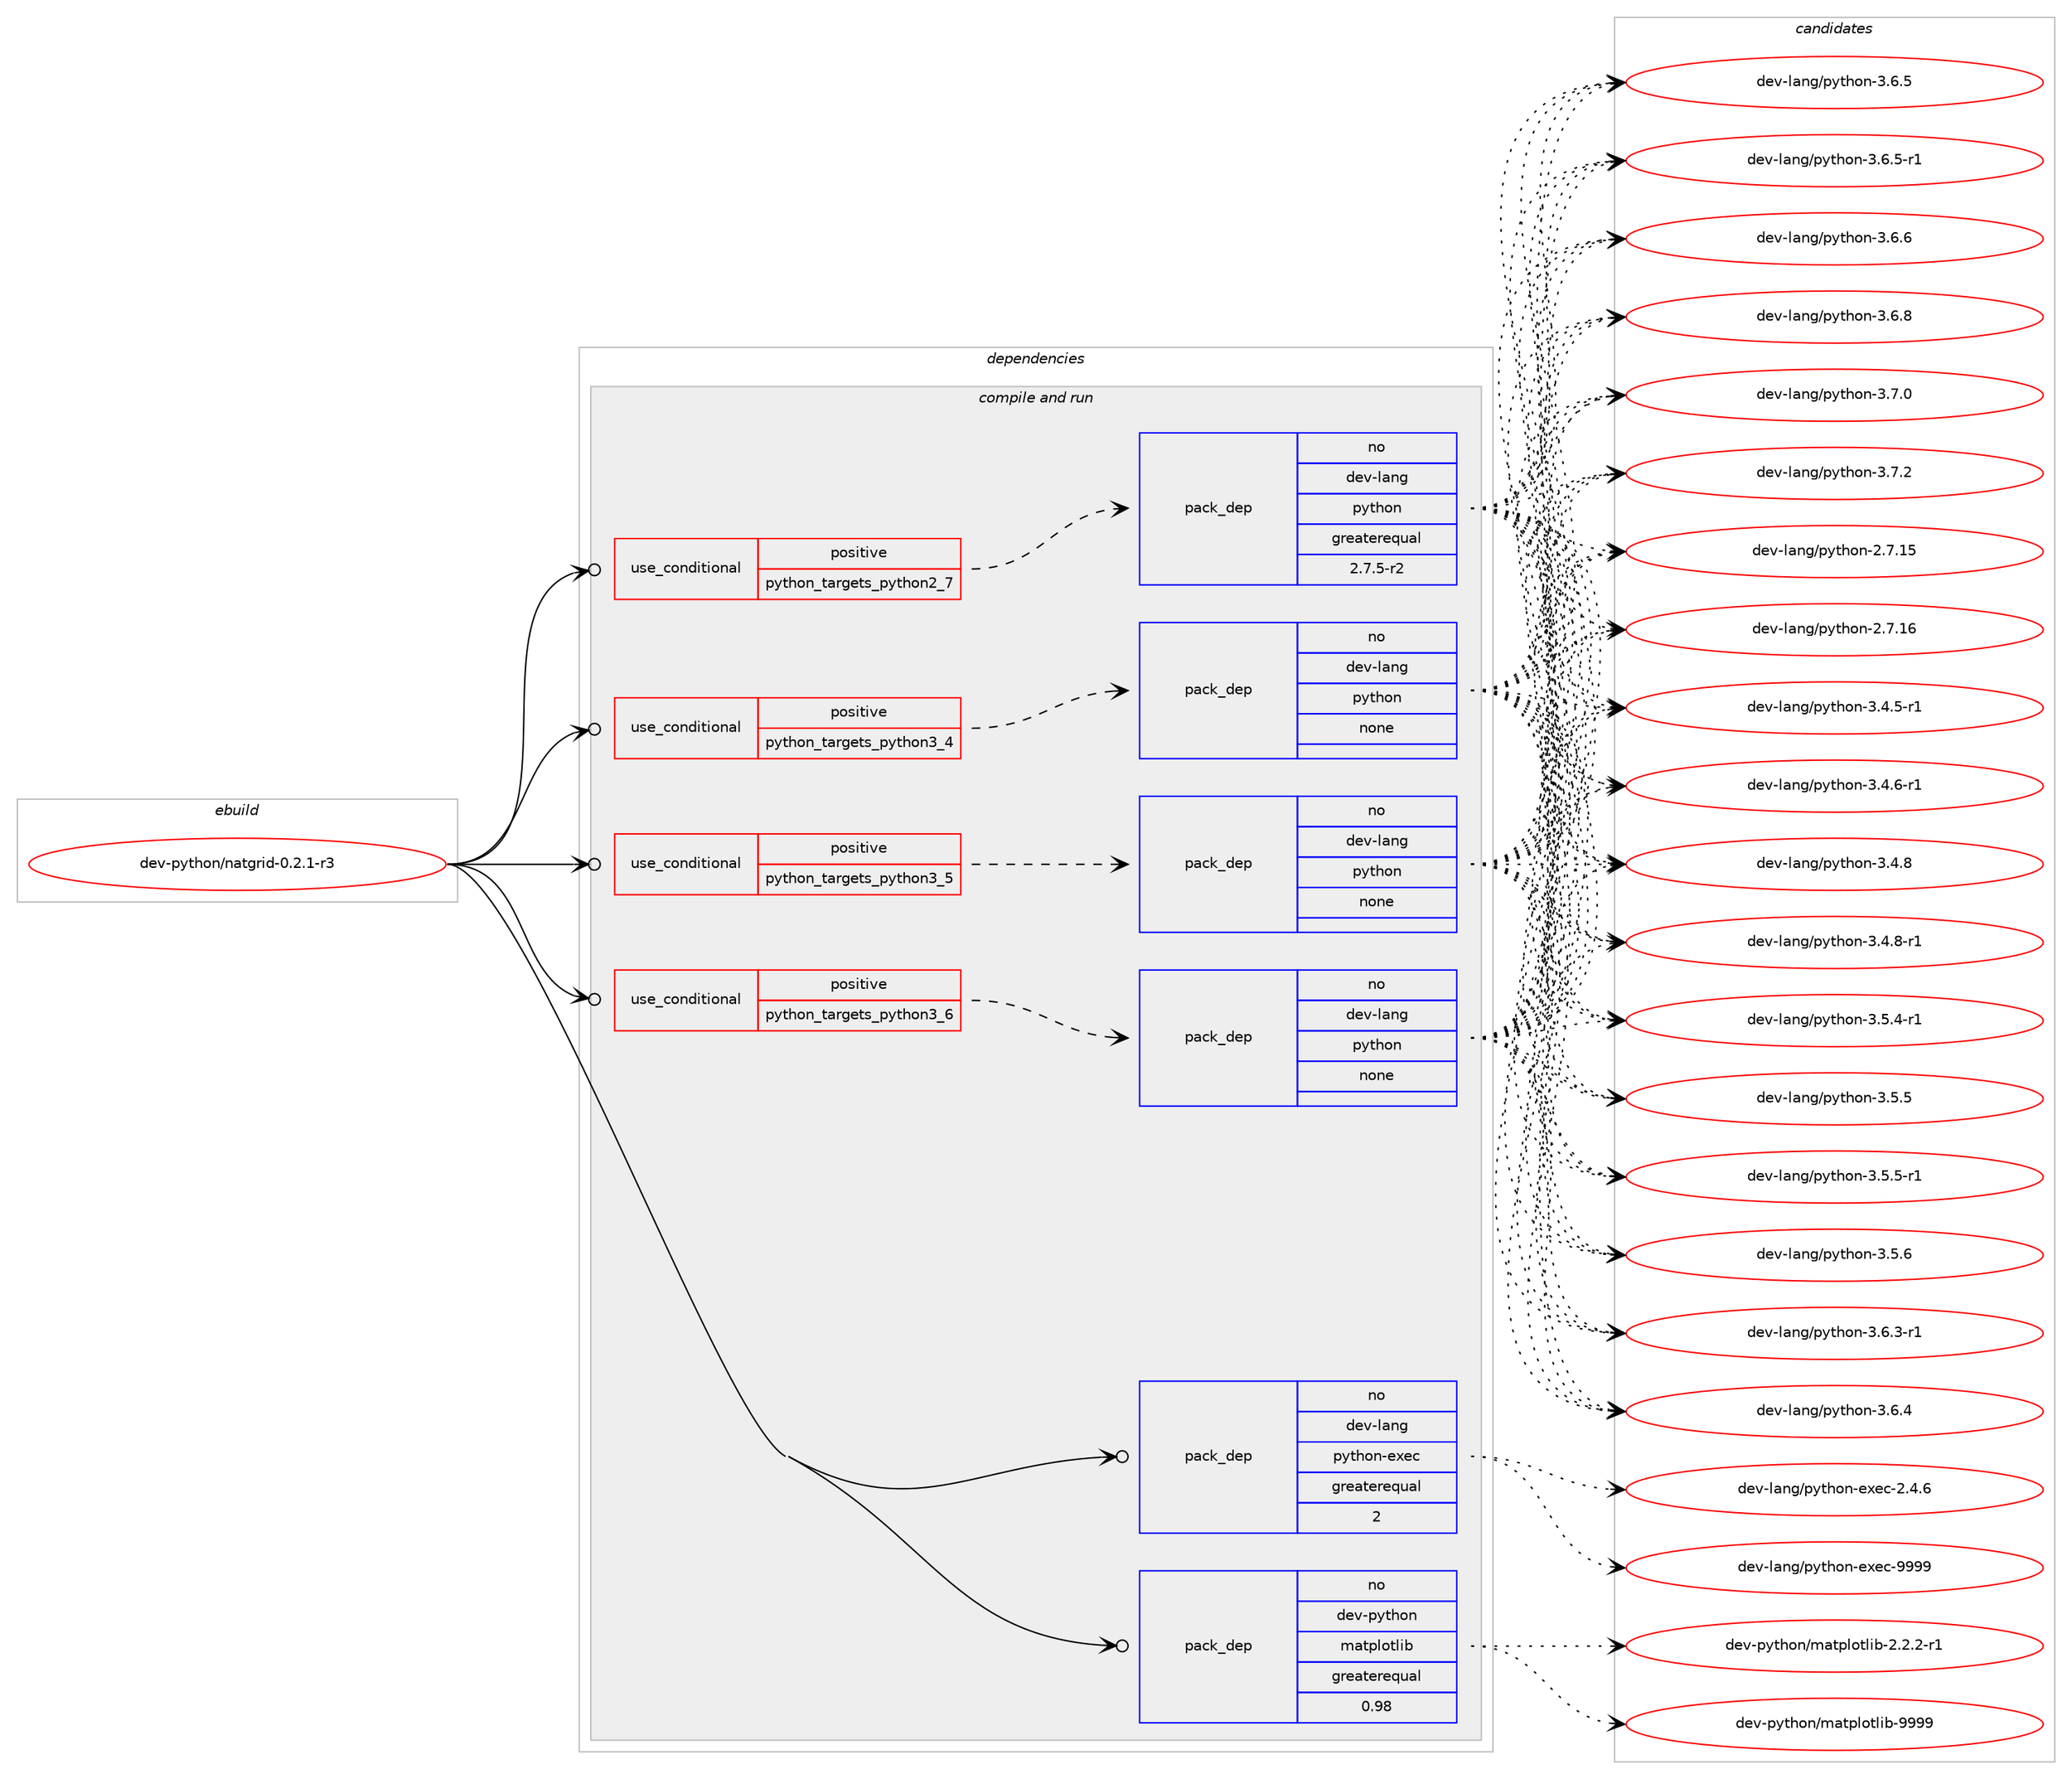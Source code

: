 digraph prolog {

# *************
# Graph options
# *************

newrank=true;
concentrate=true;
compound=true;
graph [rankdir=LR,fontname=Helvetica,fontsize=10,ranksep=1.5];#, ranksep=2.5, nodesep=0.2];
edge  [arrowhead=vee];
node  [fontname=Helvetica,fontsize=10];

# **********
# The ebuild
# **********

subgraph cluster_leftcol {
color=gray;
rank=same;
label=<<i>ebuild</i>>;
id [label="dev-python/natgrid-0.2.1-r3", color=red, width=4, href="../dev-python/natgrid-0.2.1-r3.svg"];
}

# ****************
# The dependencies
# ****************

subgraph cluster_midcol {
color=gray;
label=<<i>dependencies</i>>;
subgraph cluster_compile {
fillcolor="#eeeeee";
style=filled;
label=<<i>compile</i>>;
}
subgraph cluster_compileandrun {
fillcolor="#eeeeee";
style=filled;
label=<<i>compile and run</i>>;
subgraph cond377913 {
dependency1420061 [label=<<TABLE BORDER="0" CELLBORDER="1" CELLSPACING="0" CELLPADDING="4"><TR><TD ROWSPAN="3" CELLPADDING="10">use_conditional</TD></TR><TR><TD>positive</TD></TR><TR><TD>python_targets_python2_7</TD></TR></TABLE>>, shape=none, color=red];
subgraph pack1018874 {
dependency1420062 [label=<<TABLE BORDER="0" CELLBORDER="1" CELLSPACING="0" CELLPADDING="4" WIDTH="220"><TR><TD ROWSPAN="6" CELLPADDING="30">pack_dep</TD></TR><TR><TD WIDTH="110">no</TD></TR><TR><TD>dev-lang</TD></TR><TR><TD>python</TD></TR><TR><TD>greaterequal</TD></TR><TR><TD>2.7.5-r2</TD></TR></TABLE>>, shape=none, color=blue];
}
dependency1420061:e -> dependency1420062:w [weight=20,style="dashed",arrowhead="vee"];
}
id:e -> dependency1420061:w [weight=20,style="solid",arrowhead="odotvee"];
subgraph cond377914 {
dependency1420063 [label=<<TABLE BORDER="0" CELLBORDER="1" CELLSPACING="0" CELLPADDING="4"><TR><TD ROWSPAN="3" CELLPADDING="10">use_conditional</TD></TR><TR><TD>positive</TD></TR><TR><TD>python_targets_python3_4</TD></TR></TABLE>>, shape=none, color=red];
subgraph pack1018875 {
dependency1420064 [label=<<TABLE BORDER="0" CELLBORDER="1" CELLSPACING="0" CELLPADDING="4" WIDTH="220"><TR><TD ROWSPAN="6" CELLPADDING="30">pack_dep</TD></TR><TR><TD WIDTH="110">no</TD></TR><TR><TD>dev-lang</TD></TR><TR><TD>python</TD></TR><TR><TD>none</TD></TR><TR><TD></TD></TR></TABLE>>, shape=none, color=blue];
}
dependency1420063:e -> dependency1420064:w [weight=20,style="dashed",arrowhead="vee"];
}
id:e -> dependency1420063:w [weight=20,style="solid",arrowhead="odotvee"];
subgraph cond377915 {
dependency1420065 [label=<<TABLE BORDER="0" CELLBORDER="1" CELLSPACING="0" CELLPADDING="4"><TR><TD ROWSPAN="3" CELLPADDING="10">use_conditional</TD></TR><TR><TD>positive</TD></TR><TR><TD>python_targets_python3_5</TD></TR></TABLE>>, shape=none, color=red];
subgraph pack1018876 {
dependency1420066 [label=<<TABLE BORDER="0" CELLBORDER="1" CELLSPACING="0" CELLPADDING="4" WIDTH="220"><TR><TD ROWSPAN="6" CELLPADDING="30">pack_dep</TD></TR><TR><TD WIDTH="110">no</TD></TR><TR><TD>dev-lang</TD></TR><TR><TD>python</TD></TR><TR><TD>none</TD></TR><TR><TD></TD></TR></TABLE>>, shape=none, color=blue];
}
dependency1420065:e -> dependency1420066:w [weight=20,style="dashed",arrowhead="vee"];
}
id:e -> dependency1420065:w [weight=20,style="solid",arrowhead="odotvee"];
subgraph cond377916 {
dependency1420067 [label=<<TABLE BORDER="0" CELLBORDER="1" CELLSPACING="0" CELLPADDING="4"><TR><TD ROWSPAN="3" CELLPADDING="10">use_conditional</TD></TR><TR><TD>positive</TD></TR><TR><TD>python_targets_python3_6</TD></TR></TABLE>>, shape=none, color=red];
subgraph pack1018877 {
dependency1420068 [label=<<TABLE BORDER="0" CELLBORDER="1" CELLSPACING="0" CELLPADDING="4" WIDTH="220"><TR><TD ROWSPAN="6" CELLPADDING="30">pack_dep</TD></TR><TR><TD WIDTH="110">no</TD></TR><TR><TD>dev-lang</TD></TR><TR><TD>python</TD></TR><TR><TD>none</TD></TR><TR><TD></TD></TR></TABLE>>, shape=none, color=blue];
}
dependency1420067:e -> dependency1420068:w [weight=20,style="dashed",arrowhead="vee"];
}
id:e -> dependency1420067:w [weight=20,style="solid",arrowhead="odotvee"];
subgraph pack1018878 {
dependency1420069 [label=<<TABLE BORDER="0" CELLBORDER="1" CELLSPACING="0" CELLPADDING="4" WIDTH="220"><TR><TD ROWSPAN="6" CELLPADDING="30">pack_dep</TD></TR><TR><TD WIDTH="110">no</TD></TR><TR><TD>dev-lang</TD></TR><TR><TD>python-exec</TD></TR><TR><TD>greaterequal</TD></TR><TR><TD>2</TD></TR></TABLE>>, shape=none, color=blue];
}
id:e -> dependency1420069:w [weight=20,style="solid",arrowhead="odotvee"];
subgraph pack1018879 {
dependency1420070 [label=<<TABLE BORDER="0" CELLBORDER="1" CELLSPACING="0" CELLPADDING="4" WIDTH="220"><TR><TD ROWSPAN="6" CELLPADDING="30">pack_dep</TD></TR><TR><TD WIDTH="110">no</TD></TR><TR><TD>dev-python</TD></TR><TR><TD>matplotlib</TD></TR><TR><TD>greaterequal</TD></TR><TR><TD>0.98</TD></TR></TABLE>>, shape=none, color=blue];
}
id:e -> dependency1420070:w [weight=20,style="solid",arrowhead="odotvee"];
}
subgraph cluster_run {
fillcolor="#eeeeee";
style=filled;
label=<<i>run</i>>;
}
}

# **************
# The candidates
# **************

subgraph cluster_choices {
rank=same;
color=gray;
label=<<i>candidates</i>>;

subgraph choice1018874 {
color=black;
nodesep=1;
choice10010111845108971101034711212111610411111045504655464953 [label="dev-lang/python-2.7.15", color=red, width=4,href="../dev-lang/python-2.7.15.svg"];
choice10010111845108971101034711212111610411111045504655464954 [label="dev-lang/python-2.7.16", color=red, width=4,href="../dev-lang/python-2.7.16.svg"];
choice1001011184510897110103471121211161041111104551465246534511449 [label="dev-lang/python-3.4.5-r1", color=red, width=4,href="../dev-lang/python-3.4.5-r1.svg"];
choice1001011184510897110103471121211161041111104551465246544511449 [label="dev-lang/python-3.4.6-r1", color=red, width=4,href="../dev-lang/python-3.4.6-r1.svg"];
choice100101118451089711010347112121116104111110455146524656 [label="dev-lang/python-3.4.8", color=red, width=4,href="../dev-lang/python-3.4.8.svg"];
choice1001011184510897110103471121211161041111104551465246564511449 [label="dev-lang/python-3.4.8-r1", color=red, width=4,href="../dev-lang/python-3.4.8-r1.svg"];
choice1001011184510897110103471121211161041111104551465346524511449 [label="dev-lang/python-3.5.4-r1", color=red, width=4,href="../dev-lang/python-3.5.4-r1.svg"];
choice100101118451089711010347112121116104111110455146534653 [label="dev-lang/python-3.5.5", color=red, width=4,href="../dev-lang/python-3.5.5.svg"];
choice1001011184510897110103471121211161041111104551465346534511449 [label="dev-lang/python-3.5.5-r1", color=red, width=4,href="../dev-lang/python-3.5.5-r1.svg"];
choice100101118451089711010347112121116104111110455146534654 [label="dev-lang/python-3.5.6", color=red, width=4,href="../dev-lang/python-3.5.6.svg"];
choice1001011184510897110103471121211161041111104551465446514511449 [label="dev-lang/python-3.6.3-r1", color=red, width=4,href="../dev-lang/python-3.6.3-r1.svg"];
choice100101118451089711010347112121116104111110455146544652 [label="dev-lang/python-3.6.4", color=red, width=4,href="../dev-lang/python-3.6.4.svg"];
choice100101118451089711010347112121116104111110455146544653 [label="dev-lang/python-3.6.5", color=red, width=4,href="../dev-lang/python-3.6.5.svg"];
choice1001011184510897110103471121211161041111104551465446534511449 [label="dev-lang/python-3.6.5-r1", color=red, width=4,href="../dev-lang/python-3.6.5-r1.svg"];
choice100101118451089711010347112121116104111110455146544654 [label="dev-lang/python-3.6.6", color=red, width=4,href="../dev-lang/python-3.6.6.svg"];
choice100101118451089711010347112121116104111110455146544656 [label="dev-lang/python-3.6.8", color=red, width=4,href="../dev-lang/python-3.6.8.svg"];
choice100101118451089711010347112121116104111110455146554648 [label="dev-lang/python-3.7.0", color=red, width=4,href="../dev-lang/python-3.7.0.svg"];
choice100101118451089711010347112121116104111110455146554650 [label="dev-lang/python-3.7.2", color=red, width=4,href="../dev-lang/python-3.7.2.svg"];
dependency1420062:e -> choice10010111845108971101034711212111610411111045504655464953:w [style=dotted,weight="100"];
dependency1420062:e -> choice10010111845108971101034711212111610411111045504655464954:w [style=dotted,weight="100"];
dependency1420062:e -> choice1001011184510897110103471121211161041111104551465246534511449:w [style=dotted,weight="100"];
dependency1420062:e -> choice1001011184510897110103471121211161041111104551465246544511449:w [style=dotted,weight="100"];
dependency1420062:e -> choice100101118451089711010347112121116104111110455146524656:w [style=dotted,weight="100"];
dependency1420062:e -> choice1001011184510897110103471121211161041111104551465246564511449:w [style=dotted,weight="100"];
dependency1420062:e -> choice1001011184510897110103471121211161041111104551465346524511449:w [style=dotted,weight="100"];
dependency1420062:e -> choice100101118451089711010347112121116104111110455146534653:w [style=dotted,weight="100"];
dependency1420062:e -> choice1001011184510897110103471121211161041111104551465346534511449:w [style=dotted,weight="100"];
dependency1420062:e -> choice100101118451089711010347112121116104111110455146534654:w [style=dotted,weight="100"];
dependency1420062:e -> choice1001011184510897110103471121211161041111104551465446514511449:w [style=dotted,weight="100"];
dependency1420062:e -> choice100101118451089711010347112121116104111110455146544652:w [style=dotted,weight="100"];
dependency1420062:e -> choice100101118451089711010347112121116104111110455146544653:w [style=dotted,weight="100"];
dependency1420062:e -> choice1001011184510897110103471121211161041111104551465446534511449:w [style=dotted,weight="100"];
dependency1420062:e -> choice100101118451089711010347112121116104111110455146544654:w [style=dotted,weight="100"];
dependency1420062:e -> choice100101118451089711010347112121116104111110455146544656:w [style=dotted,weight="100"];
dependency1420062:e -> choice100101118451089711010347112121116104111110455146554648:w [style=dotted,weight="100"];
dependency1420062:e -> choice100101118451089711010347112121116104111110455146554650:w [style=dotted,weight="100"];
}
subgraph choice1018875 {
color=black;
nodesep=1;
choice10010111845108971101034711212111610411111045504655464953 [label="dev-lang/python-2.7.15", color=red, width=4,href="../dev-lang/python-2.7.15.svg"];
choice10010111845108971101034711212111610411111045504655464954 [label="dev-lang/python-2.7.16", color=red, width=4,href="../dev-lang/python-2.7.16.svg"];
choice1001011184510897110103471121211161041111104551465246534511449 [label="dev-lang/python-3.4.5-r1", color=red, width=4,href="../dev-lang/python-3.4.5-r1.svg"];
choice1001011184510897110103471121211161041111104551465246544511449 [label="dev-lang/python-3.4.6-r1", color=red, width=4,href="../dev-lang/python-3.4.6-r1.svg"];
choice100101118451089711010347112121116104111110455146524656 [label="dev-lang/python-3.4.8", color=red, width=4,href="../dev-lang/python-3.4.8.svg"];
choice1001011184510897110103471121211161041111104551465246564511449 [label="dev-lang/python-3.4.8-r1", color=red, width=4,href="../dev-lang/python-3.4.8-r1.svg"];
choice1001011184510897110103471121211161041111104551465346524511449 [label="dev-lang/python-3.5.4-r1", color=red, width=4,href="../dev-lang/python-3.5.4-r1.svg"];
choice100101118451089711010347112121116104111110455146534653 [label="dev-lang/python-3.5.5", color=red, width=4,href="../dev-lang/python-3.5.5.svg"];
choice1001011184510897110103471121211161041111104551465346534511449 [label="dev-lang/python-3.5.5-r1", color=red, width=4,href="../dev-lang/python-3.5.5-r1.svg"];
choice100101118451089711010347112121116104111110455146534654 [label="dev-lang/python-3.5.6", color=red, width=4,href="../dev-lang/python-3.5.6.svg"];
choice1001011184510897110103471121211161041111104551465446514511449 [label="dev-lang/python-3.6.3-r1", color=red, width=4,href="../dev-lang/python-3.6.3-r1.svg"];
choice100101118451089711010347112121116104111110455146544652 [label="dev-lang/python-3.6.4", color=red, width=4,href="../dev-lang/python-3.6.4.svg"];
choice100101118451089711010347112121116104111110455146544653 [label="dev-lang/python-3.6.5", color=red, width=4,href="../dev-lang/python-3.6.5.svg"];
choice1001011184510897110103471121211161041111104551465446534511449 [label="dev-lang/python-3.6.5-r1", color=red, width=4,href="../dev-lang/python-3.6.5-r1.svg"];
choice100101118451089711010347112121116104111110455146544654 [label="dev-lang/python-3.6.6", color=red, width=4,href="../dev-lang/python-3.6.6.svg"];
choice100101118451089711010347112121116104111110455146544656 [label="dev-lang/python-3.6.8", color=red, width=4,href="../dev-lang/python-3.6.8.svg"];
choice100101118451089711010347112121116104111110455146554648 [label="dev-lang/python-3.7.0", color=red, width=4,href="../dev-lang/python-3.7.0.svg"];
choice100101118451089711010347112121116104111110455146554650 [label="dev-lang/python-3.7.2", color=red, width=4,href="../dev-lang/python-3.7.2.svg"];
dependency1420064:e -> choice10010111845108971101034711212111610411111045504655464953:w [style=dotted,weight="100"];
dependency1420064:e -> choice10010111845108971101034711212111610411111045504655464954:w [style=dotted,weight="100"];
dependency1420064:e -> choice1001011184510897110103471121211161041111104551465246534511449:w [style=dotted,weight="100"];
dependency1420064:e -> choice1001011184510897110103471121211161041111104551465246544511449:w [style=dotted,weight="100"];
dependency1420064:e -> choice100101118451089711010347112121116104111110455146524656:w [style=dotted,weight="100"];
dependency1420064:e -> choice1001011184510897110103471121211161041111104551465246564511449:w [style=dotted,weight="100"];
dependency1420064:e -> choice1001011184510897110103471121211161041111104551465346524511449:w [style=dotted,weight="100"];
dependency1420064:e -> choice100101118451089711010347112121116104111110455146534653:w [style=dotted,weight="100"];
dependency1420064:e -> choice1001011184510897110103471121211161041111104551465346534511449:w [style=dotted,weight="100"];
dependency1420064:e -> choice100101118451089711010347112121116104111110455146534654:w [style=dotted,weight="100"];
dependency1420064:e -> choice1001011184510897110103471121211161041111104551465446514511449:w [style=dotted,weight="100"];
dependency1420064:e -> choice100101118451089711010347112121116104111110455146544652:w [style=dotted,weight="100"];
dependency1420064:e -> choice100101118451089711010347112121116104111110455146544653:w [style=dotted,weight="100"];
dependency1420064:e -> choice1001011184510897110103471121211161041111104551465446534511449:w [style=dotted,weight="100"];
dependency1420064:e -> choice100101118451089711010347112121116104111110455146544654:w [style=dotted,weight="100"];
dependency1420064:e -> choice100101118451089711010347112121116104111110455146544656:w [style=dotted,weight="100"];
dependency1420064:e -> choice100101118451089711010347112121116104111110455146554648:w [style=dotted,weight="100"];
dependency1420064:e -> choice100101118451089711010347112121116104111110455146554650:w [style=dotted,weight="100"];
}
subgraph choice1018876 {
color=black;
nodesep=1;
choice10010111845108971101034711212111610411111045504655464953 [label="dev-lang/python-2.7.15", color=red, width=4,href="../dev-lang/python-2.7.15.svg"];
choice10010111845108971101034711212111610411111045504655464954 [label="dev-lang/python-2.7.16", color=red, width=4,href="../dev-lang/python-2.7.16.svg"];
choice1001011184510897110103471121211161041111104551465246534511449 [label="dev-lang/python-3.4.5-r1", color=red, width=4,href="../dev-lang/python-3.4.5-r1.svg"];
choice1001011184510897110103471121211161041111104551465246544511449 [label="dev-lang/python-3.4.6-r1", color=red, width=4,href="../dev-lang/python-3.4.6-r1.svg"];
choice100101118451089711010347112121116104111110455146524656 [label="dev-lang/python-3.4.8", color=red, width=4,href="../dev-lang/python-3.4.8.svg"];
choice1001011184510897110103471121211161041111104551465246564511449 [label="dev-lang/python-3.4.8-r1", color=red, width=4,href="../dev-lang/python-3.4.8-r1.svg"];
choice1001011184510897110103471121211161041111104551465346524511449 [label="dev-lang/python-3.5.4-r1", color=red, width=4,href="../dev-lang/python-3.5.4-r1.svg"];
choice100101118451089711010347112121116104111110455146534653 [label="dev-lang/python-3.5.5", color=red, width=4,href="../dev-lang/python-3.5.5.svg"];
choice1001011184510897110103471121211161041111104551465346534511449 [label="dev-lang/python-3.5.5-r1", color=red, width=4,href="../dev-lang/python-3.5.5-r1.svg"];
choice100101118451089711010347112121116104111110455146534654 [label="dev-lang/python-3.5.6", color=red, width=4,href="../dev-lang/python-3.5.6.svg"];
choice1001011184510897110103471121211161041111104551465446514511449 [label="dev-lang/python-3.6.3-r1", color=red, width=4,href="../dev-lang/python-3.6.3-r1.svg"];
choice100101118451089711010347112121116104111110455146544652 [label="dev-lang/python-3.6.4", color=red, width=4,href="../dev-lang/python-3.6.4.svg"];
choice100101118451089711010347112121116104111110455146544653 [label="dev-lang/python-3.6.5", color=red, width=4,href="../dev-lang/python-3.6.5.svg"];
choice1001011184510897110103471121211161041111104551465446534511449 [label="dev-lang/python-3.6.5-r1", color=red, width=4,href="../dev-lang/python-3.6.5-r1.svg"];
choice100101118451089711010347112121116104111110455146544654 [label="dev-lang/python-3.6.6", color=red, width=4,href="../dev-lang/python-3.6.6.svg"];
choice100101118451089711010347112121116104111110455146544656 [label="dev-lang/python-3.6.8", color=red, width=4,href="../dev-lang/python-3.6.8.svg"];
choice100101118451089711010347112121116104111110455146554648 [label="dev-lang/python-3.7.0", color=red, width=4,href="../dev-lang/python-3.7.0.svg"];
choice100101118451089711010347112121116104111110455146554650 [label="dev-lang/python-3.7.2", color=red, width=4,href="../dev-lang/python-3.7.2.svg"];
dependency1420066:e -> choice10010111845108971101034711212111610411111045504655464953:w [style=dotted,weight="100"];
dependency1420066:e -> choice10010111845108971101034711212111610411111045504655464954:w [style=dotted,weight="100"];
dependency1420066:e -> choice1001011184510897110103471121211161041111104551465246534511449:w [style=dotted,weight="100"];
dependency1420066:e -> choice1001011184510897110103471121211161041111104551465246544511449:w [style=dotted,weight="100"];
dependency1420066:e -> choice100101118451089711010347112121116104111110455146524656:w [style=dotted,weight="100"];
dependency1420066:e -> choice1001011184510897110103471121211161041111104551465246564511449:w [style=dotted,weight="100"];
dependency1420066:e -> choice1001011184510897110103471121211161041111104551465346524511449:w [style=dotted,weight="100"];
dependency1420066:e -> choice100101118451089711010347112121116104111110455146534653:w [style=dotted,weight="100"];
dependency1420066:e -> choice1001011184510897110103471121211161041111104551465346534511449:w [style=dotted,weight="100"];
dependency1420066:e -> choice100101118451089711010347112121116104111110455146534654:w [style=dotted,weight="100"];
dependency1420066:e -> choice1001011184510897110103471121211161041111104551465446514511449:w [style=dotted,weight="100"];
dependency1420066:e -> choice100101118451089711010347112121116104111110455146544652:w [style=dotted,weight="100"];
dependency1420066:e -> choice100101118451089711010347112121116104111110455146544653:w [style=dotted,weight="100"];
dependency1420066:e -> choice1001011184510897110103471121211161041111104551465446534511449:w [style=dotted,weight="100"];
dependency1420066:e -> choice100101118451089711010347112121116104111110455146544654:w [style=dotted,weight="100"];
dependency1420066:e -> choice100101118451089711010347112121116104111110455146544656:w [style=dotted,weight="100"];
dependency1420066:e -> choice100101118451089711010347112121116104111110455146554648:w [style=dotted,weight="100"];
dependency1420066:e -> choice100101118451089711010347112121116104111110455146554650:w [style=dotted,weight="100"];
}
subgraph choice1018877 {
color=black;
nodesep=1;
choice10010111845108971101034711212111610411111045504655464953 [label="dev-lang/python-2.7.15", color=red, width=4,href="../dev-lang/python-2.7.15.svg"];
choice10010111845108971101034711212111610411111045504655464954 [label="dev-lang/python-2.7.16", color=red, width=4,href="../dev-lang/python-2.7.16.svg"];
choice1001011184510897110103471121211161041111104551465246534511449 [label="dev-lang/python-3.4.5-r1", color=red, width=4,href="../dev-lang/python-3.4.5-r1.svg"];
choice1001011184510897110103471121211161041111104551465246544511449 [label="dev-lang/python-3.4.6-r1", color=red, width=4,href="../dev-lang/python-3.4.6-r1.svg"];
choice100101118451089711010347112121116104111110455146524656 [label="dev-lang/python-3.4.8", color=red, width=4,href="../dev-lang/python-3.4.8.svg"];
choice1001011184510897110103471121211161041111104551465246564511449 [label="dev-lang/python-3.4.8-r1", color=red, width=4,href="../dev-lang/python-3.4.8-r1.svg"];
choice1001011184510897110103471121211161041111104551465346524511449 [label="dev-lang/python-3.5.4-r1", color=red, width=4,href="../dev-lang/python-3.5.4-r1.svg"];
choice100101118451089711010347112121116104111110455146534653 [label="dev-lang/python-3.5.5", color=red, width=4,href="../dev-lang/python-3.5.5.svg"];
choice1001011184510897110103471121211161041111104551465346534511449 [label="dev-lang/python-3.5.5-r1", color=red, width=4,href="../dev-lang/python-3.5.5-r1.svg"];
choice100101118451089711010347112121116104111110455146534654 [label="dev-lang/python-3.5.6", color=red, width=4,href="../dev-lang/python-3.5.6.svg"];
choice1001011184510897110103471121211161041111104551465446514511449 [label="dev-lang/python-3.6.3-r1", color=red, width=4,href="../dev-lang/python-3.6.3-r1.svg"];
choice100101118451089711010347112121116104111110455146544652 [label="dev-lang/python-3.6.4", color=red, width=4,href="../dev-lang/python-3.6.4.svg"];
choice100101118451089711010347112121116104111110455146544653 [label="dev-lang/python-3.6.5", color=red, width=4,href="../dev-lang/python-3.6.5.svg"];
choice1001011184510897110103471121211161041111104551465446534511449 [label="dev-lang/python-3.6.5-r1", color=red, width=4,href="../dev-lang/python-3.6.5-r1.svg"];
choice100101118451089711010347112121116104111110455146544654 [label="dev-lang/python-3.6.6", color=red, width=4,href="../dev-lang/python-3.6.6.svg"];
choice100101118451089711010347112121116104111110455146544656 [label="dev-lang/python-3.6.8", color=red, width=4,href="../dev-lang/python-3.6.8.svg"];
choice100101118451089711010347112121116104111110455146554648 [label="dev-lang/python-3.7.0", color=red, width=4,href="../dev-lang/python-3.7.0.svg"];
choice100101118451089711010347112121116104111110455146554650 [label="dev-lang/python-3.7.2", color=red, width=4,href="../dev-lang/python-3.7.2.svg"];
dependency1420068:e -> choice10010111845108971101034711212111610411111045504655464953:w [style=dotted,weight="100"];
dependency1420068:e -> choice10010111845108971101034711212111610411111045504655464954:w [style=dotted,weight="100"];
dependency1420068:e -> choice1001011184510897110103471121211161041111104551465246534511449:w [style=dotted,weight="100"];
dependency1420068:e -> choice1001011184510897110103471121211161041111104551465246544511449:w [style=dotted,weight="100"];
dependency1420068:e -> choice100101118451089711010347112121116104111110455146524656:w [style=dotted,weight="100"];
dependency1420068:e -> choice1001011184510897110103471121211161041111104551465246564511449:w [style=dotted,weight="100"];
dependency1420068:e -> choice1001011184510897110103471121211161041111104551465346524511449:w [style=dotted,weight="100"];
dependency1420068:e -> choice100101118451089711010347112121116104111110455146534653:w [style=dotted,weight="100"];
dependency1420068:e -> choice1001011184510897110103471121211161041111104551465346534511449:w [style=dotted,weight="100"];
dependency1420068:e -> choice100101118451089711010347112121116104111110455146534654:w [style=dotted,weight="100"];
dependency1420068:e -> choice1001011184510897110103471121211161041111104551465446514511449:w [style=dotted,weight="100"];
dependency1420068:e -> choice100101118451089711010347112121116104111110455146544652:w [style=dotted,weight="100"];
dependency1420068:e -> choice100101118451089711010347112121116104111110455146544653:w [style=dotted,weight="100"];
dependency1420068:e -> choice1001011184510897110103471121211161041111104551465446534511449:w [style=dotted,weight="100"];
dependency1420068:e -> choice100101118451089711010347112121116104111110455146544654:w [style=dotted,weight="100"];
dependency1420068:e -> choice100101118451089711010347112121116104111110455146544656:w [style=dotted,weight="100"];
dependency1420068:e -> choice100101118451089711010347112121116104111110455146554648:w [style=dotted,weight="100"];
dependency1420068:e -> choice100101118451089711010347112121116104111110455146554650:w [style=dotted,weight="100"];
}
subgraph choice1018878 {
color=black;
nodesep=1;
choice1001011184510897110103471121211161041111104510112010199455046524654 [label="dev-lang/python-exec-2.4.6", color=red, width=4,href="../dev-lang/python-exec-2.4.6.svg"];
choice10010111845108971101034711212111610411111045101120101994557575757 [label="dev-lang/python-exec-9999", color=red, width=4,href="../dev-lang/python-exec-9999.svg"];
dependency1420069:e -> choice1001011184510897110103471121211161041111104510112010199455046524654:w [style=dotted,weight="100"];
dependency1420069:e -> choice10010111845108971101034711212111610411111045101120101994557575757:w [style=dotted,weight="100"];
}
subgraph choice1018879 {
color=black;
nodesep=1;
choice100101118451121211161041111104710997116112108111116108105984550465046504511449 [label="dev-python/matplotlib-2.2.2-r1", color=red, width=4,href="../dev-python/matplotlib-2.2.2-r1.svg"];
choice100101118451121211161041111104710997116112108111116108105984557575757 [label="dev-python/matplotlib-9999", color=red, width=4,href="../dev-python/matplotlib-9999.svg"];
dependency1420070:e -> choice100101118451121211161041111104710997116112108111116108105984550465046504511449:w [style=dotted,weight="100"];
dependency1420070:e -> choice100101118451121211161041111104710997116112108111116108105984557575757:w [style=dotted,weight="100"];
}
}

}
